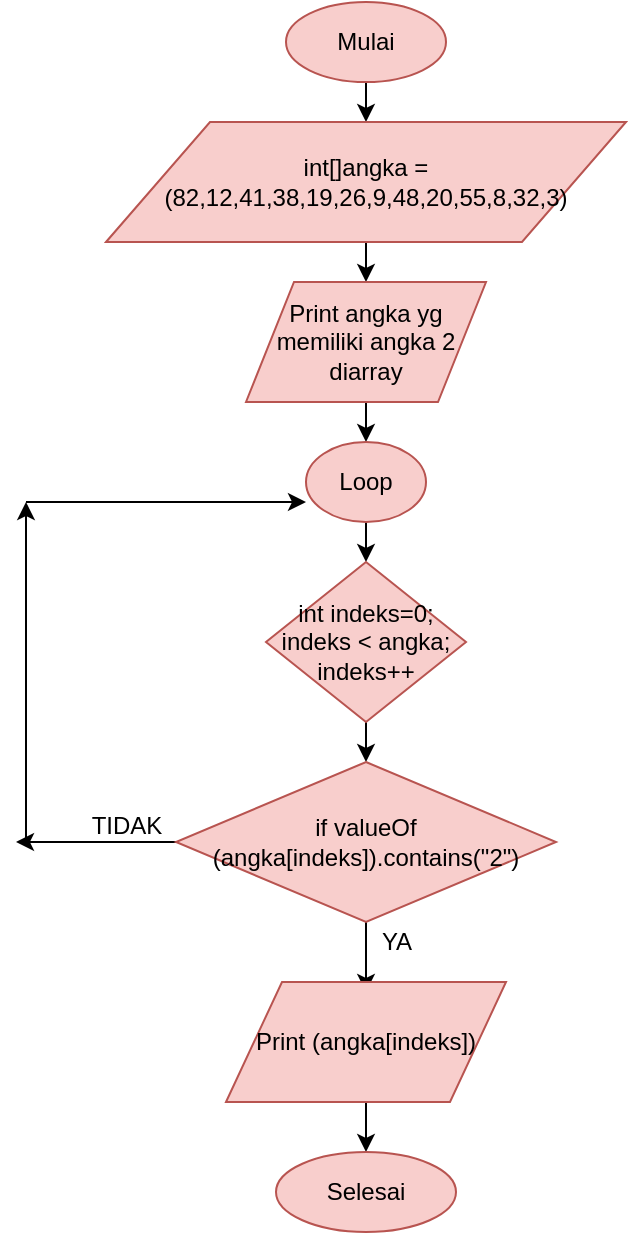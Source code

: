 <mxfile version="13.0.7" type="device"><diagram id="VPh9LIM4Q3PgwvjH8p-G" name="Page-1"><mxGraphModel dx="868" dy="534" grid="1" gridSize="10" guides="1" tooltips="1" connect="1" arrows="1" fold="1" page="1" pageScale="1" pageWidth="827" pageHeight="1169" math="0" shadow="0"><root><mxCell id="0"/><mxCell id="1" parent="0"/><mxCell id="wxlmSa5iKBzalp5h06L8-3" value="" style="edgeStyle=orthogonalEdgeStyle;rounded=0;orthogonalLoop=1;jettySize=auto;html=1;" edge="1" parent="1" source="wxlmSa5iKBzalp5h06L8-1"><mxGeometry relative="1" as="geometry"><mxPoint x="370" y="70" as="targetPoint"/></mxGeometry></mxCell><mxCell id="wxlmSa5iKBzalp5h06L8-1" value="Mulai" style="ellipse;whiteSpace=wrap;html=1;fillColor=#f8cecc;strokeColor=#b85450;" vertex="1" parent="1"><mxGeometry x="330" y="10" width="80" height="40" as="geometry"/></mxCell><mxCell id="wxlmSa5iKBzalp5h06L8-6" value="" style="edgeStyle=orthogonalEdgeStyle;rounded=0;orthogonalLoop=1;jettySize=auto;html=1;" edge="1" parent="1" source="wxlmSa5iKBzalp5h06L8-4"><mxGeometry relative="1" as="geometry"><mxPoint x="370" y="150" as="targetPoint"/></mxGeometry></mxCell><mxCell id="wxlmSa5iKBzalp5h06L8-4" value="int[]angka = (82,12,41,38,19,26,9,48,20,55,8,32,3)" style="shape=parallelogram;perimeter=parallelogramPerimeter;whiteSpace=wrap;html=1;fillColor=#f8cecc;strokeColor=#b85450;" vertex="1" parent="1"><mxGeometry x="240" y="70" width="260" height="60" as="geometry"/></mxCell><mxCell id="wxlmSa5iKBzalp5h06L8-9" value="" style="edgeStyle=orthogonalEdgeStyle;rounded=0;orthogonalLoop=1;jettySize=auto;html=1;" edge="1" parent="1" source="wxlmSa5iKBzalp5h06L8-7"><mxGeometry relative="1" as="geometry"><mxPoint x="370" y="230" as="targetPoint"/></mxGeometry></mxCell><mxCell id="wxlmSa5iKBzalp5h06L8-7" value="Print angka yg memiliki angka 2 diarray" style="shape=parallelogram;perimeter=parallelogramPerimeter;whiteSpace=wrap;html=1;fillColor=#f8cecc;strokeColor=#b85450;" vertex="1" parent="1"><mxGeometry x="310" y="150" width="120" height="60" as="geometry"/></mxCell><mxCell id="wxlmSa5iKBzalp5h06L8-12" value="" style="edgeStyle=orthogonalEdgeStyle;rounded=0;orthogonalLoop=1;jettySize=auto;html=1;" edge="1" parent="1" source="wxlmSa5iKBzalp5h06L8-10"><mxGeometry relative="1" as="geometry"><mxPoint x="370" y="290" as="targetPoint"/></mxGeometry></mxCell><mxCell id="wxlmSa5iKBzalp5h06L8-10" value="Loop" style="ellipse;whiteSpace=wrap;html=1;fillColor=#f8cecc;strokeColor=#b85450;" vertex="1" parent="1"><mxGeometry x="340" y="230" width="60" height="40" as="geometry"/></mxCell><mxCell id="wxlmSa5iKBzalp5h06L8-15" value="" style="edgeStyle=orthogonalEdgeStyle;rounded=0;orthogonalLoop=1;jettySize=auto;html=1;" edge="1" parent="1" source="wxlmSa5iKBzalp5h06L8-13"><mxGeometry relative="1" as="geometry"><mxPoint x="370" y="390" as="targetPoint"/></mxGeometry></mxCell><mxCell id="wxlmSa5iKBzalp5h06L8-13" value="int indeks=0; indeks &amp;lt; angka; indeks++" style="rhombus;whiteSpace=wrap;html=1;fillColor=#f8cecc;strokeColor=#b85450;" vertex="1" parent="1"><mxGeometry x="320" y="290" width="100" height="80" as="geometry"/></mxCell><mxCell id="wxlmSa5iKBzalp5h06L8-18" value="" style="edgeStyle=orthogonalEdgeStyle;rounded=0;orthogonalLoop=1;jettySize=auto;html=1;" edge="1" parent="1" source="wxlmSa5iKBzalp5h06L8-16"><mxGeometry relative="1" as="geometry"><mxPoint x="370" y="505" as="targetPoint"/></mxGeometry></mxCell><mxCell id="wxlmSa5iKBzalp5h06L8-21" value="" style="edgeStyle=orthogonalEdgeStyle;rounded=0;orthogonalLoop=1;jettySize=auto;html=1;" edge="1" parent="1" source="wxlmSa5iKBzalp5h06L8-16"><mxGeometry relative="1" as="geometry"><mxPoint x="195" y="430" as="targetPoint"/></mxGeometry></mxCell><mxCell id="wxlmSa5iKBzalp5h06L8-16" value="if valueOf (angka[indeks]).contains(&quot;2&quot;)" style="rhombus;whiteSpace=wrap;html=1;fillColor=#f8cecc;strokeColor=#b85450;" vertex="1" parent="1"><mxGeometry x="275" y="390" width="190" height="80" as="geometry"/></mxCell><mxCell id="wxlmSa5iKBzalp5h06L8-25" value="" style="edgeStyle=orthogonalEdgeStyle;rounded=0;orthogonalLoop=1;jettySize=auto;html=1;" edge="1" parent="1" source="wxlmSa5iKBzalp5h06L8-19"><mxGeometry relative="1" as="geometry"><mxPoint x="370" y="585" as="targetPoint"/></mxGeometry></mxCell><mxCell id="wxlmSa5iKBzalp5h06L8-19" value="Print (angka[indeks])" style="shape=parallelogram;perimeter=parallelogramPerimeter;whiteSpace=wrap;html=1;fillColor=#f8cecc;strokeColor=#b85450;" vertex="1" parent="1"><mxGeometry x="300" y="500" width="140" height="60" as="geometry"/></mxCell><mxCell id="wxlmSa5iKBzalp5h06L8-22" value="" style="endArrow=classic;html=1;" edge="1" parent="1"><mxGeometry width="50" height="50" relative="1" as="geometry"><mxPoint x="200" y="430" as="sourcePoint"/><mxPoint x="200" y="260" as="targetPoint"/></mxGeometry></mxCell><mxCell id="wxlmSa5iKBzalp5h06L8-23" value="" style="endArrow=classic;html=1;entryX=0;entryY=0.75;entryDx=0;entryDy=0;entryPerimeter=0;" edge="1" parent="1" target="wxlmSa5iKBzalp5h06L8-10"><mxGeometry width="50" height="50" relative="1" as="geometry"><mxPoint x="200" y="260" as="sourcePoint"/><mxPoint x="250" y="210" as="targetPoint"/></mxGeometry></mxCell><mxCell id="wxlmSa5iKBzalp5h06L8-26" value="Selesai" style="ellipse;whiteSpace=wrap;html=1;fillColor=#f8cecc;strokeColor=#b85450;" vertex="1" parent="1"><mxGeometry x="325" y="585" width="90" height="40" as="geometry"/></mxCell><mxCell id="wxlmSa5iKBzalp5h06L8-27" value="TIDAK" style="text;html=1;align=center;verticalAlign=middle;resizable=0;points=[];autosize=1;" vertex="1" parent="1"><mxGeometry x="225" y="412" width="50" height="20" as="geometry"/></mxCell><mxCell id="wxlmSa5iKBzalp5h06L8-28" value="YA" style="text;html=1;align=center;verticalAlign=middle;resizable=0;points=[];autosize=1;" vertex="1" parent="1"><mxGeometry x="370" y="470" width="30" height="20" as="geometry"/></mxCell></root></mxGraphModel></diagram></mxfile>
